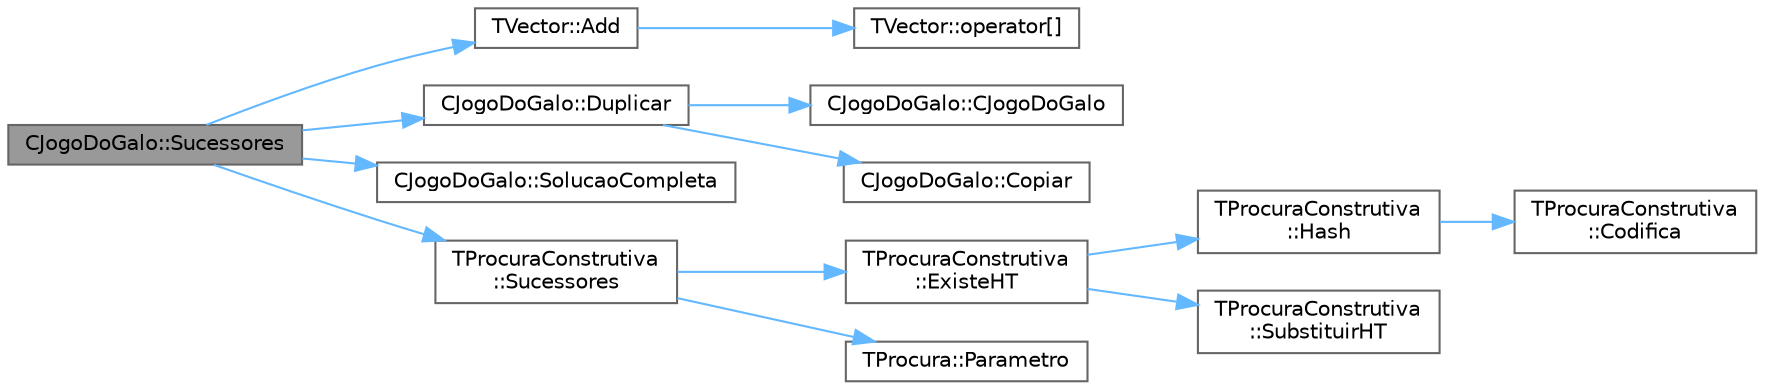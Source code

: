 digraph "CJogoDoGalo::Sucessores"
{
 // LATEX_PDF_SIZE
  bgcolor="transparent";
  edge [fontname=Helvetica,fontsize=10,labelfontname=Helvetica,labelfontsize=10];
  node [fontname=Helvetica,fontsize=10,shape=box,height=0.2,width=0.4];
  rankdir="LR";
  Node1 [id="Node000001",label="CJogoDoGalo::Sucessores",height=0.2,width=0.4,color="gray40", fillcolor="grey60", style="filled", fontcolor="black",tooltip="Coloca em sucessores a lista de estados sucessores."];
  Node1 -> Node2 [id="edge13_Node000001_Node000002",color="steelblue1",style="solid",tooltip=" "];
  Node2 [id="Node000002",label="TVector::Add",height=0.2,width=0.4,color="grey40", fillcolor="white", style="filled",URL="$classTVector.html#aa28afdd47b27c5e004fc75b86d6f66a6",tooltip=" "];
  Node2 -> Node3 [id="edge14_Node000002_Node000003",color="steelblue1",style="solid",tooltip=" "];
  Node3 [id="Node000003",label="TVector::operator[]",height=0.2,width=0.4,color="grey40", fillcolor="white", style="filled",URL="$classTVector.html#a372a42fd7c4a94fee43db36d6a339b33",tooltip="Acesso por índice com auto-expansão."];
  Node1 -> Node4 [id="edge15_Node000001_Node000004",color="steelblue1",style="solid",tooltip=" "];
  Node4 [id="Node000004",label="CJogoDoGalo::Duplicar",height=0.2,width=0.4,color="grey40", fillcolor="white", style="filled",URL="$classCJogoDoGalo.html#a0ffe5148e0dad4e325c1840d0569f508",tooltip="Cria um objecto que é uma cópia deste."];
  Node4 -> Node5 [id="edge16_Node000004_Node000005",color="steelblue1",style="solid",tooltip=" "];
  Node5 [id="Node000005",label="CJogoDoGalo::CJogoDoGalo",height=0.2,width=0.4,color="grey40", fillcolor="white", style="filled",URL="$classCJogoDoGalo.html#ae89ee9625b01e078ebcb0596f8edd989",tooltip=" "];
  Node4 -> Node6 [id="edge17_Node000004_Node000006",color="steelblue1",style="solid",tooltip=" "];
  Node6 [id="Node000006",label="CJogoDoGalo::Copiar",height=0.2,width=0.4,color="grey40", fillcolor="white", style="filled",URL="$classCJogoDoGalo.html#ae674e5a8774f6c0eb2533c68342e185f",tooltip=" "];
  Node1 -> Node7 [id="edge18_Node000001_Node000007",color="steelblue1",style="solid",tooltip=" "];
  Node7 [id="Node000007",label="CJogoDoGalo::SolucaoCompleta",height=0.2,width=0.4,color="grey40", fillcolor="white", style="filled",URL="$classCJogoDoGalo.html#a568b44d77521584132997a74bf557014",tooltip="Verifica se o estado actual é objectivo (é uma solução completa)"];
  Node1 -> Node8 [id="edge19_Node000001_Node000008",color="steelblue1",style="solid",tooltip=" "];
  Node8 [id="Node000008",label="TProcuraConstrutiva\l::Sucessores",height=0.2,width=0.4,color="grey40", fillcolor="white", style="filled",URL="$group__RedefinicaoMandatoria.html#ga0a13570d2f5a21296e3c10c2780e170c",tooltip="Coloca em sucessores a lista de estados sucessores."];
  Node8 -> Node9 [id="edge20_Node000008_Node000009",color="steelblue1",style="solid",tooltip=" "];
  Node9 [id="Node000009",label="TProcuraConstrutiva\l::ExisteHT",height=0.2,width=0.4,color="grey40", fillcolor="white", style="filled",URL="$classTProcuraConstrutiva.html#ad7857beab462b4b09a37e70cc9c787ac",tooltip=" "];
  Node9 -> Node10 [id="edge21_Node000009_Node000010",color="steelblue1",style="solid",tooltip=" "];
  Node10 [id="Node000010",label="TProcuraConstrutiva\l::Hash",height=0.2,width=0.4,color="grey40", fillcolor="white", style="filled",URL="$classTProcuraConstrutiva.html#a70375188a6ee7775bc842a3e64f8e35c",tooltip=" "];
  Node10 -> Node11 [id="edge22_Node000010_Node000011",color="steelblue1",style="solid",tooltip=" "];
  Node11 [id="Node000011",label="TProcuraConstrutiva\l::Codifica",height=0.2,width=0.4,color="grey40", fillcolor="white", style="filled",URL="$group__RedefinicaoSugerida.html#ga5ff46e85c8f1394c2502f17025284c11",tooltip="Codifica o estado para um vetor de inteiros de 64 bits."];
  Node9 -> Node12 [id="edge23_Node000009_Node000012",color="steelblue1",style="solid",tooltip=" "];
  Node12 [id="Node000012",label="TProcuraConstrutiva\l::SubstituirHT",height=0.2,width=0.4,color="grey40", fillcolor="white", style="filled",URL="$classTProcuraConstrutiva.html#a99b7a74f16f5a1b63b12bf629b902057",tooltip=" "];
  Node8 -> Node13 [id="edge24_Node000008_Node000013",color="steelblue1",style="solid",tooltip=" "];
  Node13 [id="Node000013",label="TProcura::Parametro",height=0.2,width=0.4,color="grey40", fillcolor="white", style="filled",URL="$classTProcura.html#aea8aa78e35d28d0beb438e24fc7ee086",tooltip=" "];
}
